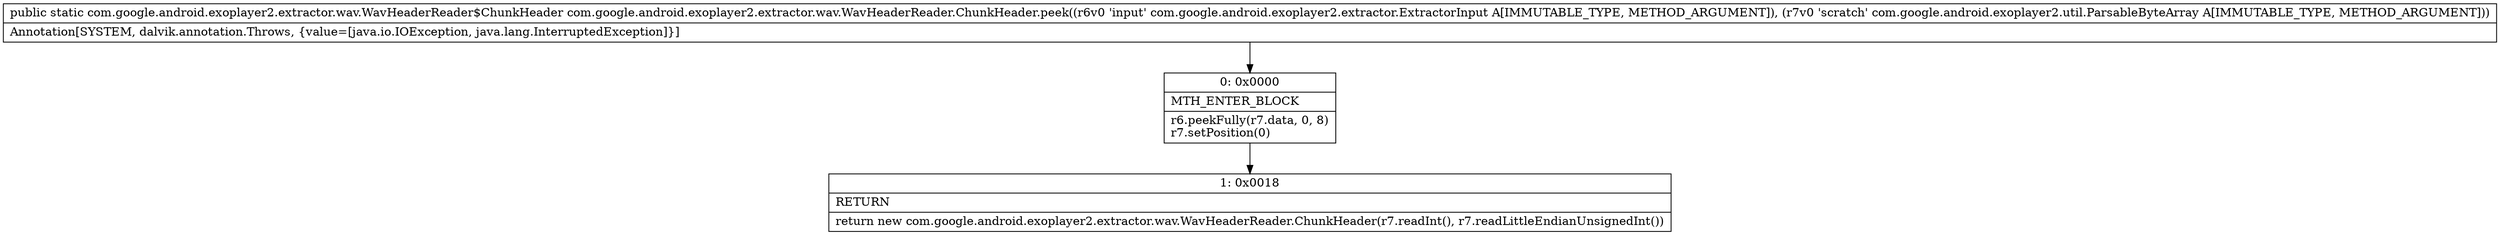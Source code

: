 digraph "CFG forcom.google.android.exoplayer2.extractor.wav.WavHeaderReader.ChunkHeader.peek(Lcom\/google\/android\/exoplayer2\/extractor\/ExtractorInput;Lcom\/google\/android\/exoplayer2\/util\/ParsableByteArray;)Lcom\/google\/android\/exoplayer2\/extractor\/wav\/WavHeaderReader$ChunkHeader;" {
Node_0 [shape=record,label="{0\:\ 0x0000|MTH_ENTER_BLOCK\l|r6.peekFully(r7.data, 0, 8)\lr7.setPosition(0)\l}"];
Node_1 [shape=record,label="{1\:\ 0x0018|RETURN\l|return new com.google.android.exoplayer2.extractor.wav.WavHeaderReader.ChunkHeader(r7.readInt(), r7.readLittleEndianUnsignedInt())\l}"];
MethodNode[shape=record,label="{public static com.google.android.exoplayer2.extractor.wav.WavHeaderReader$ChunkHeader com.google.android.exoplayer2.extractor.wav.WavHeaderReader.ChunkHeader.peek((r6v0 'input' com.google.android.exoplayer2.extractor.ExtractorInput A[IMMUTABLE_TYPE, METHOD_ARGUMENT]), (r7v0 'scratch' com.google.android.exoplayer2.util.ParsableByteArray A[IMMUTABLE_TYPE, METHOD_ARGUMENT]))  | Annotation[SYSTEM, dalvik.annotation.Throws, \{value=[java.io.IOException, java.lang.InterruptedException]\}]\l}"];
MethodNode -> Node_0;
Node_0 -> Node_1;
}

